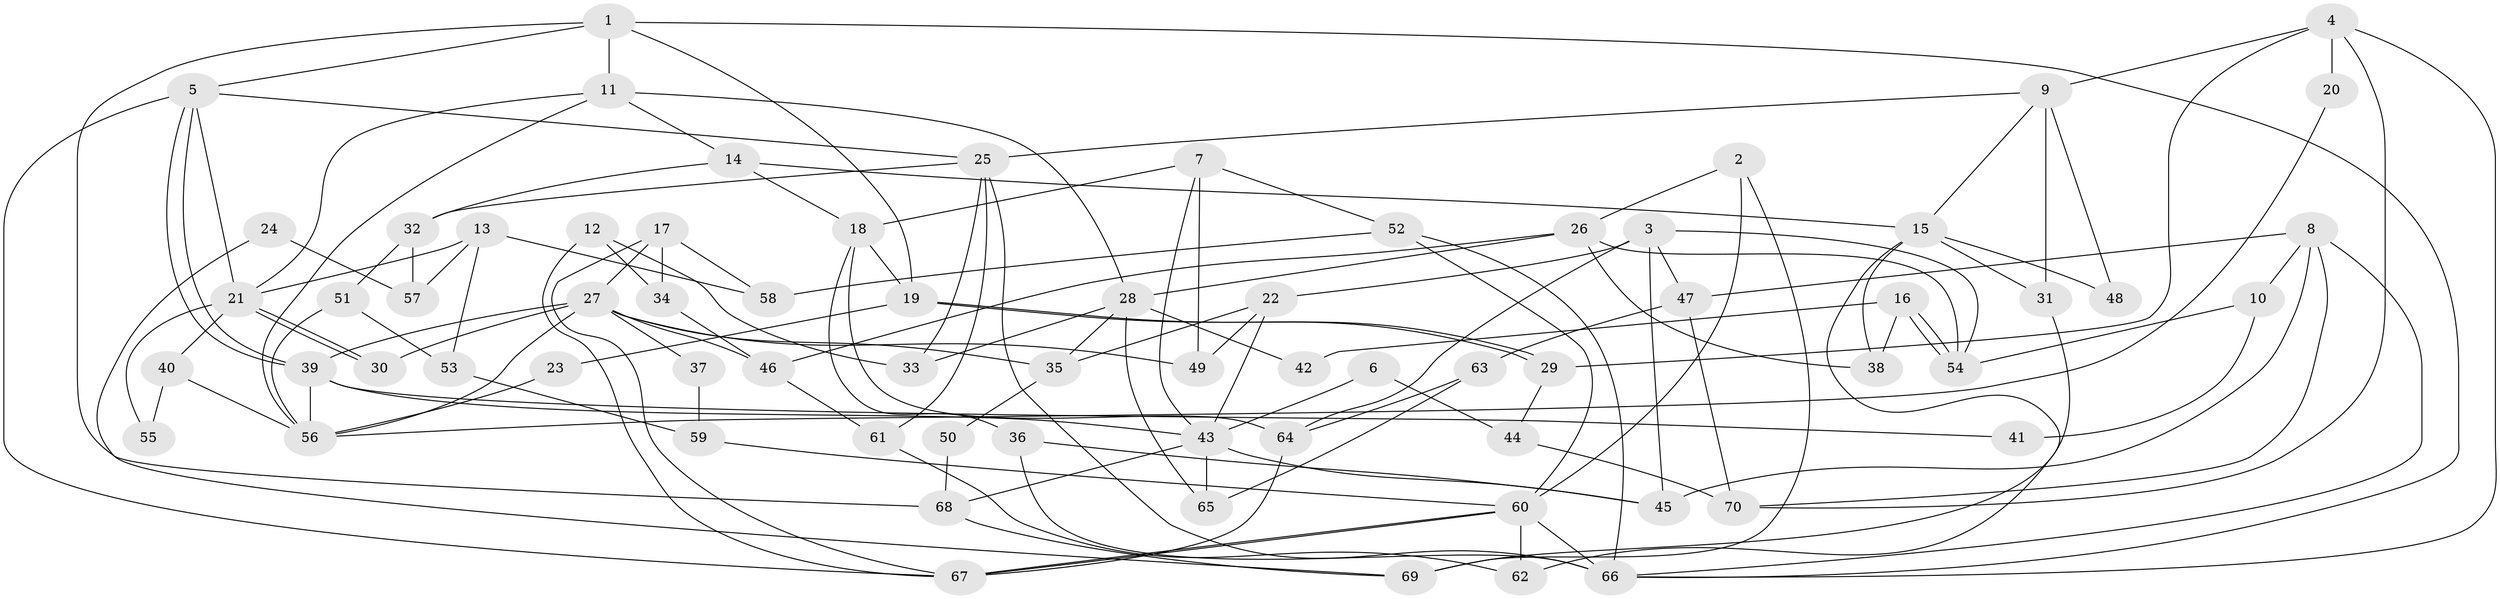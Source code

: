 // coarse degree distribution, {3: 0.17857142857142858, 6: 0.21428571428571427, 5: 0.17857142857142858, 9: 0.14285714285714285, 2: 0.07142857142857142, 4: 0.10714285714285714, 11: 0.03571428571428571, 7: 0.03571428571428571, 8: 0.03571428571428571}
// Generated by graph-tools (version 1.1) at 2025/37/03/04/25 23:37:01]
// undirected, 70 vertices, 140 edges
graph export_dot {
  node [color=gray90,style=filled];
  1;
  2;
  3;
  4;
  5;
  6;
  7;
  8;
  9;
  10;
  11;
  12;
  13;
  14;
  15;
  16;
  17;
  18;
  19;
  20;
  21;
  22;
  23;
  24;
  25;
  26;
  27;
  28;
  29;
  30;
  31;
  32;
  33;
  34;
  35;
  36;
  37;
  38;
  39;
  40;
  41;
  42;
  43;
  44;
  45;
  46;
  47;
  48;
  49;
  50;
  51;
  52;
  53;
  54;
  55;
  56;
  57;
  58;
  59;
  60;
  61;
  62;
  63;
  64;
  65;
  66;
  67;
  68;
  69;
  70;
  1 -- 5;
  1 -- 66;
  1 -- 11;
  1 -- 19;
  1 -- 68;
  2 -- 60;
  2 -- 69;
  2 -- 26;
  3 -- 64;
  3 -- 54;
  3 -- 22;
  3 -- 45;
  3 -- 47;
  4 -- 70;
  4 -- 66;
  4 -- 9;
  4 -- 20;
  4 -- 29;
  5 -- 39;
  5 -- 39;
  5 -- 21;
  5 -- 25;
  5 -- 67;
  6 -- 44;
  6 -- 43;
  7 -- 52;
  7 -- 43;
  7 -- 18;
  7 -- 49;
  8 -- 47;
  8 -- 45;
  8 -- 10;
  8 -- 66;
  8 -- 70;
  9 -- 25;
  9 -- 15;
  9 -- 31;
  9 -- 48;
  10 -- 54;
  10 -- 41;
  11 -- 56;
  11 -- 14;
  11 -- 21;
  11 -- 28;
  12 -- 67;
  12 -- 34;
  12 -- 33;
  13 -- 21;
  13 -- 58;
  13 -- 53;
  13 -- 57;
  14 -- 18;
  14 -- 15;
  14 -- 32;
  15 -- 31;
  15 -- 38;
  15 -- 48;
  15 -- 62;
  16 -- 54;
  16 -- 54;
  16 -- 38;
  16 -- 42;
  17 -- 27;
  17 -- 67;
  17 -- 34;
  17 -- 58;
  18 -- 19;
  18 -- 36;
  18 -- 64;
  19 -- 29;
  19 -- 29;
  19 -- 23;
  20 -- 56;
  21 -- 30;
  21 -- 30;
  21 -- 40;
  21 -- 55;
  22 -- 35;
  22 -- 43;
  22 -- 49;
  23 -- 56;
  24 -- 69;
  24 -- 57;
  25 -- 66;
  25 -- 32;
  25 -- 33;
  25 -- 61;
  26 -- 28;
  26 -- 38;
  26 -- 46;
  26 -- 54;
  27 -- 46;
  27 -- 49;
  27 -- 30;
  27 -- 35;
  27 -- 37;
  27 -- 39;
  27 -- 56;
  28 -- 33;
  28 -- 35;
  28 -- 42;
  28 -- 65;
  29 -- 44;
  31 -- 69;
  32 -- 51;
  32 -- 57;
  34 -- 46;
  35 -- 50;
  36 -- 45;
  36 -- 66;
  37 -- 59;
  39 -- 41;
  39 -- 43;
  39 -- 56;
  40 -- 56;
  40 -- 55;
  43 -- 45;
  43 -- 65;
  43 -- 68;
  44 -- 70;
  46 -- 61;
  47 -- 63;
  47 -- 70;
  50 -- 68;
  51 -- 56;
  51 -- 53;
  52 -- 60;
  52 -- 66;
  52 -- 58;
  53 -- 59;
  59 -- 60;
  60 -- 66;
  60 -- 67;
  60 -- 67;
  60 -- 62;
  61 -- 62;
  63 -- 64;
  63 -- 65;
  64 -- 67;
  68 -- 69;
}
